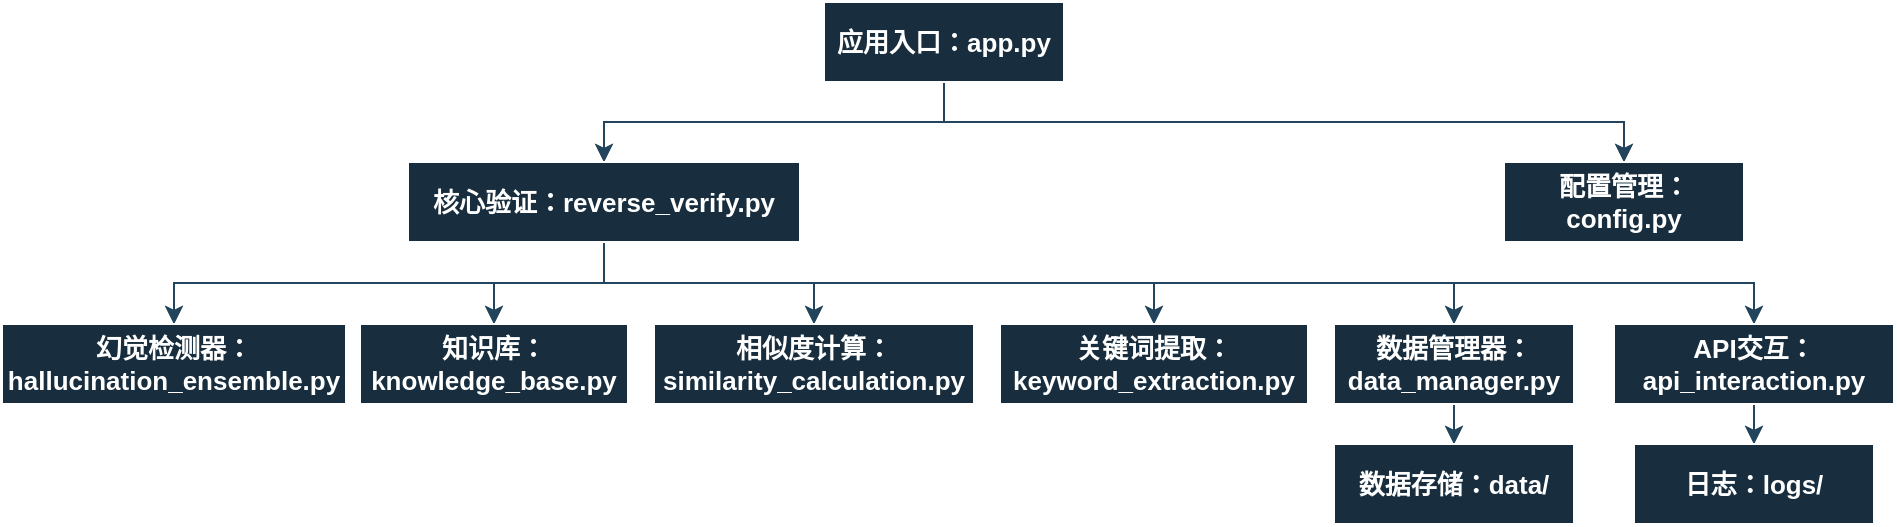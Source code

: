 <mxfile version="26.2.14">
  <diagram name="第 1 页" id="fX14eh2F1wKioKRMEigg">
    <mxGraphModel dx="1205" dy="773" grid="0" gridSize="10" guides="1" tooltips="1" connect="1" arrows="1" fold="1" page="1" pageScale="1" pageWidth="1390" pageHeight="980" background="light-dark(#FFFFFF,#FBF9F9)" math="0" shadow="0">
      <root>
        <mxCell id="0" />
        <mxCell id="1" parent="0" />
        <mxCell id="J_sfNLY0wkoN8z4PCa79-4" style="edgeStyle=orthogonalEdgeStyle;rounded=0;orthogonalLoop=1;jettySize=auto;html=1;exitX=0.5;exitY=1;exitDx=0;exitDy=0;entryX=0.5;entryY=0;entryDx=0;entryDy=0;labelBackgroundColor=none;strokeColor=#23445D;fontColor=default;fontStyle=1;fontSize=13;" edge="1" parent="1" source="J_sfNLY0wkoN8z4PCa79-1" target="J_sfNLY0wkoN8z4PCa79-2">
          <mxGeometry relative="1" as="geometry" />
        </mxCell>
        <mxCell id="J_sfNLY0wkoN8z4PCa79-5" style="edgeStyle=orthogonalEdgeStyle;rounded=0;orthogonalLoop=1;jettySize=auto;html=1;exitX=0.5;exitY=1;exitDx=0;exitDy=0;entryX=0.5;entryY=0;entryDx=0;entryDy=0;labelBackgroundColor=none;strokeColor=#23445D;fontColor=default;fontStyle=1;fontSize=13;" edge="1" parent="1" source="J_sfNLY0wkoN8z4PCa79-1" target="J_sfNLY0wkoN8z4PCa79-3">
          <mxGeometry relative="1" as="geometry" />
        </mxCell>
        <mxCell id="J_sfNLY0wkoN8z4PCa79-1" value="应用入口：app.py" style="rounded=0;whiteSpace=wrap;html=1;labelBackgroundColor=none;fillColor=#182E3E;strokeColor=#FFFFFF;fontColor=#FFFFFF;fontStyle=1;fontSize=13;" vertex="1" parent="1">
          <mxGeometry x="560" y="190" width="120" height="40" as="geometry" />
        </mxCell>
        <mxCell id="J_sfNLY0wkoN8z4PCa79-10" style="edgeStyle=orthogonalEdgeStyle;rounded=0;orthogonalLoop=1;jettySize=auto;html=1;exitX=0.5;exitY=1;exitDx=0;exitDy=0;entryX=0.5;entryY=0;entryDx=0;entryDy=0;labelBackgroundColor=none;strokeColor=#23445D;fontColor=default;fontStyle=1;fontSize=13;" edge="1" parent="1" source="J_sfNLY0wkoN8z4PCa79-2" target="J_sfNLY0wkoN8z4PCa79-6">
          <mxGeometry relative="1" as="geometry" />
        </mxCell>
        <mxCell id="J_sfNLY0wkoN8z4PCa79-11" style="edgeStyle=orthogonalEdgeStyle;rounded=0;orthogonalLoop=1;jettySize=auto;html=1;exitX=0.5;exitY=1;exitDx=0;exitDy=0;entryX=0.5;entryY=0;entryDx=0;entryDy=0;labelBackgroundColor=none;strokeColor=#23445D;fontColor=default;fontStyle=1;fontSize=13;" edge="1" parent="1" source="J_sfNLY0wkoN8z4PCa79-2" target="J_sfNLY0wkoN8z4PCa79-7">
          <mxGeometry relative="1" as="geometry" />
        </mxCell>
        <mxCell id="J_sfNLY0wkoN8z4PCa79-12" style="edgeStyle=orthogonalEdgeStyle;rounded=0;orthogonalLoop=1;jettySize=auto;html=1;exitX=0.5;exitY=1;exitDx=0;exitDy=0;entryX=0.5;entryY=0;entryDx=0;entryDy=0;labelBackgroundColor=none;strokeColor=#23445D;fontColor=default;fontStyle=1;fontSize=13;" edge="1" parent="1" source="J_sfNLY0wkoN8z4PCa79-2" target="J_sfNLY0wkoN8z4PCa79-8">
          <mxGeometry relative="1" as="geometry" />
        </mxCell>
        <mxCell id="J_sfNLY0wkoN8z4PCa79-13" style="edgeStyle=orthogonalEdgeStyle;rounded=0;orthogonalLoop=1;jettySize=auto;html=1;exitX=0.5;exitY=1;exitDx=0;exitDy=0;labelBackgroundColor=none;strokeColor=#23445D;fontColor=default;fontStyle=1;fontSize=13;" edge="1" parent="1" source="J_sfNLY0wkoN8z4PCa79-2" target="J_sfNLY0wkoN8z4PCa79-9">
          <mxGeometry relative="1" as="geometry" />
        </mxCell>
        <mxCell id="J_sfNLY0wkoN8z4PCa79-16" style="edgeStyle=orthogonalEdgeStyle;rounded=0;orthogonalLoop=1;jettySize=auto;html=1;exitX=0.5;exitY=1;exitDx=0;exitDy=0;entryX=0.5;entryY=0;entryDx=0;entryDy=0;labelBackgroundColor=none;strokeColor=#23445D;fontColor=default;fontStyle=1;fontSize=13;" edge="1" parent="1" source="J_sfNLY0wkoN8z4PCa79-2" target="J_sfNLY0wkoN8z4PCa79-14">
          <mxGeometry relative="1" as="geometry" />
        </mxCell>
        <mxCell id="J_sfNLY0wkoN8z4PCa79-17" style="edgeStyle=orthogonalEdgeStyle;rounded=0;orthogonalLoop=1;jettySize=auto;html=1;exitX=0.5;exitY=1;exitDx=0;exitDy=0;entryX=0.5;entryY=0;entryDx=0;entryDy=0;labelBackgroundColor=none;strokeColor=#23445D;fontColor=default;fontStyle=1;fontSize=13;" edge="1" parent="1" source="J_sfNLY0wkoN8z4PCa79-2" target="J_sfNLY0wkoN8z4PCa79-15">
          <mxGeometry relative="1" as="geometry" />
        </mxCell>
        <mxCell id="J_sfNLY0wkoN8z4PCa79-2" value="核心验证：reverse_verify.py" style="rounded=0;whiteSpace=wrap;html=1;labelBackgroundColor=none;fillColor=#182E3E;strokeColor=#FFFFFF;fontColor=#FFFFFF;fontStyle=1;fontSize=13;" vertex="1" parent="1">
          <mxGeometry x="352" y="270" width="196" height="40" as="geometry" />
        </mxCell>
        <mxCell id="J_sfNLY0wkoN8z4PCa79-3" value="配置管理：config.py" style="rounded=0;whiteSpace=wrap;html=1;labelBackgroundColor=none;fillColor=#182E3E;strokeColor=#FFFFFF;fontColor=#FFFFFF;fontStyle=1;fontSize=13;" vertex="1" parent="1">
          <mxGeometry x="900" y="270" width="120" height="40" as="geometry" />
        </mxCell>
        <mxCell id="J_sfNLY0wkoN8z4PCa79-6" value="幻觉检测器：&lt;div&gt;hallucination_ensemble.py&lt;/div&gt;" style="rounded=0;whiteSpace=wrap;html=1;labelBackgroundColor=none;fillColor=#182E3E;strokeColor=#FFFFFF;fontColor=#FFFFFF;fontStyle=1;fontSize=13;" vertex="1" parent="1">
          <mxGeometry x="149" y="351" width="172" height="40" as="geometry" />
        </mxCell>
        <mxCell id="J_sfNLY0wkoN8z4PCa79-7" value="知识库：&lt;div&gt;knowledge_base.py&lt;/div&gt;" style="rounded=0;whiteSpace=wrap;html=1;labelBackgroundColor=none;fillColor=#182E3E;strokeColor=#FFFFFF;fontColor=#FFFFFF;fontStyle=1;fontSize=13;" vertex="1" parent="1">
          <mxGeometry x="332" y="351" width="126" height="40" as="geometry" />
        </mxCell>
        <mxCell id="J_sfNLY0wkoN8z4PCa79-8" value="相似度计算：&lt;div&gt;similarity_calculation.py&lt;/div&gt;" style="rounded=0;whiteSpace=wrap;html=1;labelBackgroundColor=none;fillColor=#182E3E;strokeColor=#FFFFFF;fontColor=#FFFFFF;fontStyle=1;fontSize=13;" vertex="1" parent="1">
          <mxGeometry x="475" y="351" width="160" height="40" as="geometry" />
        </mxCell>
        <mxCell id="J_sfNLY0wkoN8z4PCa79-9" value="关键词提取：&lt;br&gt;keyword_extraction.py" style="rounded=0;whiteSpace=wrap;html=1;labelBackgroundColor=none;fillColor=#182E3E;strokeColor=#FFFFFF;fontColor=#FFFFFF;fontStyle=1;fontSize=13;" vertex="1" parent="1">
          <mxGeometry x="655" y="351" width="140" height="40" as="geometry" />
        </mxCell>
        <mxCell id="J_sfNLY0wkoN8z4PCa79-20" style="edgeStyle=orthogonalEdgeStyle;rounded=0;orthogonalLoop=1;jettySize=auto;html=1;exitX=0.5;exitY=1;exitDx=0;exitDy=0;entryX=0.5;entryY=0;entryDx=0;entryDy=0;labelBackgroundColor=none;strokeColor=#23445D;fontColor=default;fontStyle=1;fontSize=13;" edge="1" parent="1" source="J_sfNLY0wkoN8z4PCa79-14" target="J_sfNLY0wkoN8z4PCa79-19">
          <mxGeometry relative="1" as="geometry" />
        </mxCell>
        <mxCell id="J_sfNLY0wkoN8z4PCa79-14" value="数据管理器：&lt;br&gt;data_manager.py" style="rounded=0;whiteSpace=wrap;html=1;labelBackgroundColor=none;fillColor=#182E3E;strokeColor=#FFFFFF;fontColor=#FFFFFF;fontStyle=1;fontSize=13;" vertex="1" parent="1">
          <mxGeometry x="815" y="351" width="120" height="40" as="geometry" />
        </mxCell>
        <mxCell id="J_sfNLY0wkoN8z4PCa79-21" style="edgeStyle=orthogonalEdgeStyle;rounded=0;orthogonalLoop=1;jettySize=auto;html=1;exitX=0.5;exitY=1;exitDx=0;exitDy=0;entryX=0.5;entryY=0;entryDx=0;entryDy=0;labelBackgroundColor=none;strokeColor=#23445D;fontColor=default;fontStyle=1;fontSize=13;" edge="1" parent="1" source="J_sfNLY0wkoN8z4PCa79-15" target="J_sfNLY0wkoN8z4PCa79-18">
          <mxGeometry relative="1" as="geometry" />
        </mxCell>
        <mxCell id="J_sfNLY0wkoN8z4PCa79-15" value="API交互：&lt;br&gt;api_interaction.py" style="rounded=0;whiteSpace=wrap;html=1;labelBackgroundColor=none;fillColor=#182E3E;strokeColor=#FFFFFF;fontColor=#FFFFFF;fontStyle=1;fontSize=13;" vertex="1" parent="1">
          <mxGeometry x="955" y="351" width="140" height="40" as="geometry" />
        </mxCell>
        <mxCell id="J_sfNLY0wkoN8z4PCa79-18" value="日志：logs/" style="rounded=0;whiteSpace=wrap;html=1;labelBackgroundColor=none;fillColor=#182E3E;strokeColor=#FFFFFF;fontColor=#FFFFFF;fontStyle=1;fontSize=13;" vertex="1" parent="1">
          <mxGeometry x="965" y="411" width="120" height="40" as="geometry" />
        </mxCell>
        <mxCell id="J_sfNLY0wkoN8z4PCa79-19" value="数据存储：data/" style="rounded=0;whiteSpace=wrap;html=1;labelBackgroundColor=none;fillColor=#182E3E;strokeColor=#FFFFFF;fontColor=#FFFFFF;fontStyle=1;fontSize=13;" vertex="1" parent="1">
          <mxGeometry x="815" y="411" width="120" height="40" as="geometry" />
        </mxCell>
        <mxCell id="J_sfNLY0wkoN8z4PCa79-22" style="edgeStyle=orthogonalEdgeStyle;rounded=0;orthogonalLoop=1;jettySize=auto;html=1;exitX=0.5;exitY=1;exitDx=0;exitDy=0;entryX=0.5;entryY=0;entryDx=0;entryDy=0;labelBackgroundColor=none;strokeColor=#23445D;fontColor=default;fontStyle=1;fontSize=13;" edge="1" source="J_sfNLY0wkoN8z4PCa79-24" target="J_sfNLY0wkoN8z4PCa79-31" parent="1">
          <mxGeometry relative="1" as="geometry" />
        </mxCell>
        <mxCell id="J_sfNLY0wkoN8z4PCa79-23" style="edgeStyle=orthogonalEdgeStyle;rounded=0;orthogonalLoop=1;jettySize=auto;html=1;exitX=0.5;exitY=1;exitDx=0;exitDy=0;entryX=0.5;entryY=0;entryDx=0;entryDy=0;labelBackgroundColor=none;strokeColor=#23445D;fontColor=default;fontStyle=1;fontSize=13;" edge="1" source="J_sfNLY0wkoN8z4PCa79-24" target="J_sfNLY0wkoN8z4PCa79-32" parent="1">
          <mxGeometry relative="1" as="geometry" />
        </mxCell>
        <mxCell id="J_sfNLY0wkoN8z4PCa79-24" value="应用入口：app.py" style="rounded=0;whiteSpace=wrap;html=1;labelBackgroundColor=none;fillColor=#182E3E;strokeColor=#FFFFFF;fontColor=#FFFFFF;fontStyle=1;fontSize=13;" vertex="1" parent="1">
          <mxGeometry x="560" y="190" width="120" height="40" as="geometry" />
        </mxCell>
        <mxCell id="J_sfNLY0wkoN8z4PCa79-25" style="edgeStyle=orthogonalEdgeStyle;rounded=0;orthogonalLoop=1;jettySize=auto;html=1;exitX=0.5;exitY=1;exitDx=0;exitDy=0;entryX=0.5;entryY=0;entryDx=0;entryDy=0;labelBackgroundColor=none;strokeColor=#23445D;fontColor=default;fontStyle=1;fontSize=13;" edge="1" source="J_sfNLY0wkoN8z4PCa79-31" target="J_sfNLY0wkoN8z4PCa79-33" parent="1">
          <mxGeometry relative="1" as="geometry" />
        </mxCell>
        <mxCell id="J_sfNLY0wkoN8z4PCa79-26" style="edgeStyle=orthogonalEdgeStyle;rounded=0;orthogonalLoop=1;jettySize=auto;html=1;exitX=0.5;exitY=1;exitDx=0;exitDy=0;entryX=0.5;entryY=0;entryDx=0;entryDy=0;labelBackgroundColor=none;strokeColor=#23445D;fontColor=default;fontStyle=1;fontSize=13;" edge="1" source="J_sfNLY0wkoN8z4PCa79-31" target="J_sfNLY0wkoN8z4PCa79-34" parent="1">
          <mxGeometry relative="1" as="geometry" />
        </mxCell>
        <mxCell id="J_sfNLY0wkoN8z4PCa79-27" style="edgeStyle=orthogonalEdgeStyle;rounded=0;orthogonalLoop=1;jettySize=auto;html=1;exitX=0.5;exitY=1;exitDx=0;exitDy=0;entryX=0.5;entryY=0;entryDx=0;entryDy=0;labelBackgroundColor=none;strokeColor=#23445D;fontColor=default;fontStyle=1;fontSize=13;" edge="1" source="J_sfNLY0wkoN8z4PCa79-31" target="J_sfNLY0wkoN8z4PCa79-35" parent="1">
          <mxGeometry relative="1" as="geometry" />
        </mxCell>
        <mxCell id="J_sfNLY0wkoN8z4PCa79-28" style="edgeStyle=orthogonalEdgeStyle;rounded=0;orthogonalLoop=1;jettySize=auto;html=1;exitX=0.5;exitY=1;exitDx=0;exitDy=0;labelBackgroundColor=none;strokeColor=#23445D;fontColor=default;fontStyle=1;fontSize=13;" edge="1" source="J_sfNLY0wkoN8z4PCa79-31" target="J_sfNLY0wkoN8z4PCa79-36" parent="1">
          <mxGeometry relative="1" as="geometry" />
        </mxCell>
        <mxCell id="J_sfNLY0wkoN8z4PCa79-29" style="edgeStyle=orthogonalEdgeStyle;rounded=0;orthogonalLoop=1;jettySize=auto;html=1;exitX=0.5;exitY=1;exitDx=0;exitDy=0;entryX=0.5;entryY=0;entryDx=0;entryDy=0;labelBackgroundColor=none;strokeColor=#23445D;fontColor=default;fontStyle=1;fontSize=13;" edge="1" source="J_sfNLY0wkoN8z4PCa79-31" target="J_sfNLY0wkoN8z4PCa79-38" parent="1">
          <mxGeometry relative="1" as="geometry" />
        </mxCell>
        <mxCell id="J_sfNLY0wkoN8z4PCa79-30" style="edgeStyle=orthogonalEdgeStyle;rounded=0;orthogonalLoop=1;jettySize=auto;html=1;exitX=0.5;exitY=1;exitDx=0;exitDy=0;entryX=0.5;entryY=0;entryDx=0;entryDy=0;labelBackgroundColor=none;strokeColor=#23445D;fontColor=default;fontStyle=1;fontSize=13;" edge="1" source="J_sfNLY0wkoN8z4PCa79-31" target="J_sfNLY0wkoN8z4PCa79-40" parent="1">
          <mxGeometry relative="1" as="geometry" />
        </mxCell>
        <mxCell id="J_sfNLY0wkoN8z4PCa79-31" value="核心验证：reverse_verify.py" style="rounded=0;whiteSpace=wrap;html=1;labelBackgroundColor=none;fillColor=#182E3E;strokeColor=#FFFFFF;fontColor=#FFFFFF;fontStyle=1;fontSize=13;" vertex="1" parent="1">
          <mxGeometry x="352" y="270" width="196" height="40" as="geometry" />
        </mxCell>
        <mxCell id="J_sfNLY0wkoN8z4PCa79-32" value="配置管理：config.py" style="rounded=0;whiteSpace=wrap;html=1;labelBackgroundColor=none;fillColor=#182E3E;strokeColor=#FFFFFF;fontColor=#FFFFFF;fontStyle=1;fontSize=13;" vertex="1" parent="1">
          <mxGeometry x="900" y="270" width="120" height="40" as="geometry" />
        </mxCell>
        <mxCell id="J_sfNLY0wkoN8z4PCa79-33" value="幻觉检测器：&lt;div&gt;hallucination_ensemble.py&lt;/div&gt;" style="rounded=0;whiteSpace=wrap;html=1;labelBackgroundColor=none;fillColor=#182E3E;strokeColor=#FFFFFF;fontColor=#FFFFFF;fontStyle=1;fontSize=13;" vertex="1" parent="1">
          <mxGeometry x="149" y="351" width="172" height="40" as="geometry" />
        </mxCell>
        <mxCell id="J_sfNLY0wkoN8z4PCa79-34" value="知识库：&lt;div&gt;knowledge_base.py&lt;/div&gt;" style="rounded=0;whiteSpace=wrap;html=1;labelBackgroundColor=none;fillColor=#182E3E;strokeColor=#FFFFFF;fontColor=#FFFFFF;fontStyle=1;fontSize=13;" vertex="1" parent="1">
          <mxGeometry x="328" y="351" width="134" height="40" as="geometry" />
        </mxCell>
        <mxCell id="J_sfNLY0wkoN8z4PCa79-35" value="相似度计算：&lt;div&gt;similarity_calculation.py&lt;/div&gt;" style="rounded=0;whiteSpace=wrap;html=1;labelBackgroundColor=none;fillColor=#182E3E;strokeColor=#FFFFFF;fontColor=#FFFFFF;fontStyle=1;fontSize=13;" vertex="1" parent="1">
          <mxGeometry x="475" y="351" width="160" height="40" as="geometry" />
        </mxCell>
        <mxCell id="J_sfNLY0wkoN8z4PCa79-36" value="关键词提取：&lt;br&gt;keyword_extraction.py" style="rounded=0;whiteSpace=wrap;html=1;labelBackgroundColor=none;fillColor=#182E3E;strokeColor=#FFFFFF;fontColor=#FFFFFF;fontStyle=1;fontSize=13;" vertex="1" parent="1">
          <mxGeometry x="648" y="351" width="154" height="40" as="geometry" />
        </mxCell>
        <mxCell id="J_sfNLY0wkoN8z4PCa79-37" style="edgeStyle=orthogonalEdgeStyle;rounded=0;orthogonalLoop=1;jettySize=auto;html=1;exitX=0.5;exitY=1;exitDx=0;exitDy=0;entryX=0.5;entryY=0;entryDx=0;entryDy=0;labelBackgroundColor=none;strokeColor=#23445D;fontColor=default;fontStyle=1;fontSize=13;" edge="1" source="J_sfNLY0wkoN8z4PCa79-38" target="J_sfNLY0wkoN8z4PCa79-42" parent="1">
          <mxGeometry relative="1" as="geometry" />
        </mxCell>
        <mxCell id="J_sfNLY0wkoN8z4PCa79-38" value="数据管理器：&lt;br&gt;data_manager.py" style="rounded=0;whiteSpace=wrap;html=1;labelBackgroundColor=none;fillColor=#182E3E;strokeColor=#FFFFFF;fontColor=#FFFFFF;fontStyle=1;fontSize=13;" vertex="1" parent="1">
          <mxGeometry x="815" y="351" width="120" height="40" as="geometry" />
        </mxCell>
        <mxCell id="J_sfNLY0wkoN8z4PCa79-39" style="edgeStyle=orthogonalEdgeStyle;rounded=0;orthogonalLoop=1;jettySize=auto;html=1;exitX=0.5;exitY=1;exitDx=0;exitDy=0;entryX=0.5;entryY=0;entryDx=0;entryDy=0;labelBackgroundColor=none;strokeColor=#23445D;fontColor=default;fontStyle=1;fontSize=13;" edge="1" source="J_sfNLY0wkoN8z4PCa79-40" target="J_sfNLY0wkoN8z4PCa79-41" parent="1">
          <mxGeometry relative="1" as="geometry" />
        </mxCell>
        <mxCell id="J_sfNLY0wkoN8z4PCa79-40" value="API交互：&lt;br&gt;api_interaction.py" style="rounded=0;whiteSpace=wrap;html=1;labelBackgroundColor=none;fillColor=#182E3E;strokeColor=#FFFFFF;fontColor=#FFFFFF;fontStyle=1;fontSize=13;" vertex="1" parent="1">
          <mxGeometry x="955" y="351" width="140" height="40" as="geometry" />
        </mxCell>
        <mxCell id="J_sfNLY0wkoN8z4PCa79-41" value="日志：logs/" style="rounded=0;whiteSpace=wrap;html=1;labelBackgroundColor=none;fillColor=#182E3E;strokeColor=#FFFFFF;fontColor=#FFFFFF;fontStyle=1;fontSize=13;" vertex="1" parent="1">
          <mxGeometry x="965" y="411" width="120" height="40" as="geometry" />
        </mxCell>
        <mxCell id="J_sfNLY0wkoN8z4PCa79-42" value="数据存储：data/" style="rounded=0;whiteSpace=wrap;html=1;labelBackgroundColor=none;fillColor=#182E3E;strokeColor=#FFFFFF;fontColor=#FFFFFF;fontStyle=1;fontSize=13;" vertex="1" parent="1">
          <mxGeometry x="815" y="411" width="120" height="40" as="geometry" />
        </mxCell>
      </root>
    </mxGraphModel>
  </diagram>
</mxfile>
